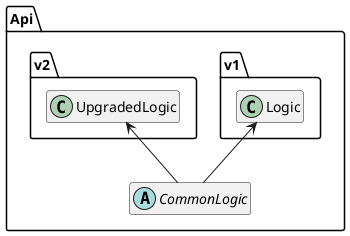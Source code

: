 @startuml ApiVersioning

hide empty members

package Api {
    abstract class CommonLogic

    package v1 {
        class Logic
    }

    package v2 {
        class UpgradedLogic
    }
}

Logic <-- CommonLogic
UpgradedLogic <-- CommonLogic

@enduml